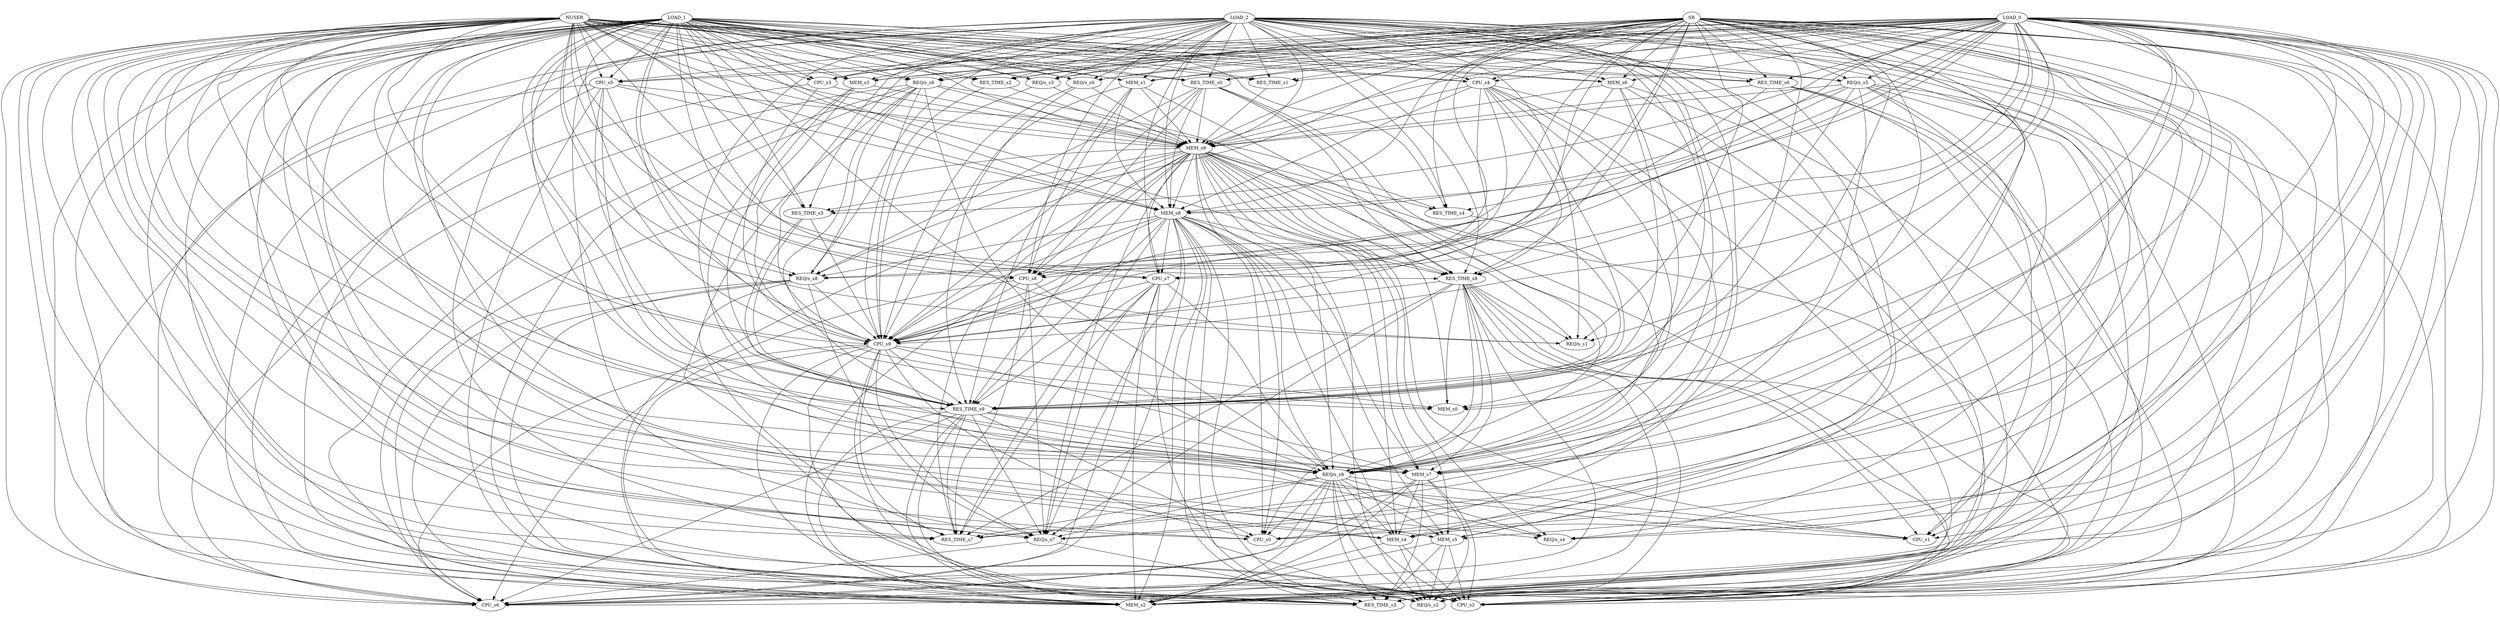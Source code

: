 strict digraph "" {
	graph [fontsize=20,
		ratio=0.4
	];
	NUSER -> "REQ/s_s0";
	NUSER -> RES_TIME_s0;
	NUSER -> CPU_s0;
	NUSER -> MEM_s0;
	NUSER -> "REQ/s_s1";
	NUSER -> RES_TIME_s1;
	NUSER -> CPU_s1;
	NUSER -> MEM_s1;
	NUSER -> "REQ/s_s2";
	NUSER -> RES_TIME_s2;
	NUSER -> CPU_s2;
	NUSER -> MEM_s2;
	NUSER -> "REQ/s_s3";
	NUSER -> RES_TIME_s3;
	NUSER -> CPU_s3;
	NUSER -> MEM_s3;
	NUSER -> "REQ/s_s4";
	NUSER -> RES_TIME_s4;
	NUSER -> CPU_s4;
	NUSER -> MEM_s4;
	NUSER -> "REQ/s_s5";
	NUSER -> RES_TIME_s5;
	NUSER -> CPU_s5;
	NUSER -> MEM_s5;
	NUSER -> "REQ/s_s6";
	NUSER -> RES_TIME_s6;
	NUSER -> CPU_s6;
	NUSER -> MEM_s6;
	NUSER -> "REQ/s_s7";
	NUSER -> RES_TIME_s7;
	NUSER -> CPU_s7;
	NUSER -> MEM_s7;
	NUSER -> "REQ/s_s8";
	NUSER -> RES_TIME_s8;
	NUSER -> CPU_s8;
	NUSER -> MEM_s8;
	NUSER -> "REQ/s_s9";
	NUSER -> RES_TIME_s9;
	NUSER -> CPU_s9;
	NUSER -> MEM_s9;
	LOAD_0 -> "REQ/s_s0";
	LOAD_0 -> RES_TIME_s0;
	LOAD_0 -> CPU_s0;
	LOAD_0 -> MEM_s0;
	LOAD_0 -> "REQ/s_s1";
	LOAD_0 -> RES_TIME_s1;
	LOAD_0 -> CPU_s1;
	LOAD_0 -> MEM_s1;
	LOAD_0 -> "REQ/s_s2";
	LOAD_0 -> RES_TIME_s2;
	LOAD_0 -> CPU_s2;
	LOAD_0 -> MEM_s2;
	LOAD_0 -> "REQ/s_s3";
	LOAD_0 -> RES_TIME_s3;
	LOAD_0 -> CPU_s3;
	LOAD_0 -> MEM_s3;
	LOAD_0 -> "REQ/s_s4";
	LOAD_0 -> RES_TIME_s4;
	LOAD_0 -> CPU_s4;
	LOAD_0 -> MEM_s4;
	LOAD_0 -> "REQ/s_s5";
	LOAD_0 -> RES_TIME_s5;
	LOAD_0 -> CPU_s5;
	LOAD_0 -> MEM_s5;
	LOAD_0 -> "REQ/s_s6";
	LOAD_0 -> RES_TIME_s6;
	LOAD_0 -> CPU_s6;
	LOAD_0 -> MEM_s6;
	LOAD_0 -> "REQ/s_s7";
	LOAD_0 -> RES_TIME_s7;
	LOAD_0 -> CPU_s7;
	LOAD_0 -> MEM_s7;
	LOAD_0 -> "REQ/s_s8";
	LOAD_0 -> RES_TIME_s8;
	LOAD_0 -> CPU_s8;
	LOAD_0 -> MEM_s8;
	LOAD_0 -> "REQ/s_s9";
	LOAD_0 -> RES_TIME_s9;
	LOAD_0 -> CPU_s9;
	LOAD_0 -> MEM_s9;
	LOAD_1 -> "REQ/s_s0";
	LOAD_1 -> RES_TIME_s0;
	LOAD_1 -> CPU_s0;
	LOAD_1 -> MEM_s0;
	LOAD_1 -> "REQ/s_s1";
	LOAD_1 -> RES_TIME_s1;
	LOAD_1 -> CPU_s1;
	LOAD_1 -> MEM_s1;
	LOAD_1 -> "REQ/s_s2";
	LOAD_1 -> RES_TIME_s2;
	LOAD_1 -> CPU_s2;
	LOAD_1 -> MEM_s2;
	LOAD_1 -> "REQ/s_s3";
	LOAD_1 -> RES_TIME_s3;
	LOAD_1 -> CPU_s3;
	LOAD_1 -> MEM_s3;
	LOAD_1 -> "REQ/s_s4";
	LOAD_1 -> RES_TIME_s4;
	LOAD_1 -> CPU_s4;
	LOAD_1 -> MEM_s4;
	LOAD_1 -> "REQ/s_s5";
	LOAD_1 -> RES_TIME_s5;
	LOAD_1 -> CPU_s5;
	LOAD_1 -> MEM_s5;
	LOAD_1 -> "REQ/s_s6";
	LOAD_1 -> RES_TIME_s6;
	LOAD_1 -> CPU_s6;
	LOAD_1 -> MEM_s6;
	LOAD_1 -> "REQ/s_s7";
	LOAD_1 -> RES_TIME_s7;
	LOAD_1 -> CPU_s7;
	LOAD_1 -> MEM_s7;
	LOAD_1 -> "REQ/s_s8";
	LOAD_1 -> RES_TIME_s8;
	LOAD_1 -> CPU_s8;
	LOAD_1 -> MEM_s8;
	LOAD_1 -> "REQ/s_s9";
	LOAD_1 -> RES_TIME_s9;
	LOAD_1 -> CPU_s9;
	LOAD_1 -> MEM_s9;
	LOAD_2 -> "REQ/s_s0";
	LOAD_2 -> RES_TIME_s0;
	LOAD_2 -> CPU_s0;
	LOAD_2 -> MEM_s0;
	LOAD_2 -> "REQ/s_s1";
	LOAD_2 -> RES_TIME_s1;
	LOAD_2 -> CPU_s1;
	LOAD_2 -> MEM_s1;
	LOAD_2 -> "REQ/s_s2";
	LOAD_2 -> RES_TIME_s2;
	LOAD_2 -> CPU_s2;
	LOAD_2 -> MEM_s2;
	LOAD_2 -> "REQ/s_s3";
	LOAD_2 -> RES_TIME_s3;
	LOAD_2 -> CPU_s3;
	LOAD_2 -> MEM_s3;
	LOAD_2 -> "REQ/s_s4";
	LOAD_2 -> RES_TIME_s4;
	LOAD_2 -> CPU_s4;
	LOAD_2 -> MEM_s4;
	LOAD_2 -> "REQ/s_s5";
	LOAD_2 -> RES_TIME_s5;
	LOAD_2 -> CPU_s5;
	LOAD_2 -> MEM_s5;
	LOAD_2 -> "REQ/s_s6";
	LOAD_2 -> RES_TIME_s6;
	LOAD_2 -> CPU_s6;
	LOAD_2 -> MEM_s6;
	LOAD_2 -> "REQ/s_s7";
	LOAD_2 -> RES_TIME_s7;
	LOAD_2 -> CPU_s7;
	LOAD_2 -> MEM_s7;
	LOAD_2 -> "REQ/s_s8";
	LOAD_2 -> RES_TIME_s8;
	LOAD_2 -> CPU_s8;
	LOAD_2 -> MEM_s8;
	LOAD_2 -> "REQ/s_s9";
	LOAD_2 -> RES_TIME_s9;
	LOAD_2 -> CPU_s9;
	LOAD_2 -> MEM_s9;
	SR -> "REQ/s_s0";
	SR -> RES_TIME_s0;
	SR -> CPU_s0;
	SR -> MEM_s0;
	SR -> "REQ/s_s1";
	SR -> RES_TIME_s1;
	SR -> CPU_s1;
	SR -> MEM_s1;
	SR -> "REQ/s_s2";
	SR -> RES_TIME_s2;
	SR -> CPU_s2;
	SR -> MEM_s2;
	SR -> "REQ/s_s3";
	SR -> RES_TIME_s3;
	SR -> CPU_s3;
	SR -> MEM_s3;
	SR -> "REQ/s_s4";
	SR -> RES_TIME_s4;
	SR -> CPU_s4;
	SR -> MEM_s4;
	SR -> "REQ/s_s5";
	SR -> RES_TIME_s5;
	SR -> CPU_s5;
	SR -> MEM_s5;
	SR -> "REQ/s_s6";
	SR -> RES_TIME_s6;
	SR -> CPU_s6;
	SR -> MEM_s6;
	SR -> "REQ/s_s7";
	SR -> RES_TIME_s7;
	SR -> CPU_s7;
	SR -> MEM_s7;
	SR -> "REQ/s_s8";
	SR -> RES_TIME_s8;
	SR -> CPU_s8;
	SR -> MEM_s8;
	SR -> "REQ/s_s9";
	SR -> RES_TIME_s9;
	SR -> CPU_s9;
	SR -> MEM_s9;
	"REQ/s_s0" -> RES_TIME_s9;
	"REQ/s_s0" -> CPU_s9;
	"REQ/s_s0" -> MEM_s9;
	RES_TIME_s0 -> "REQ/s_s8";
	RES_TIME_s0 -> RES_TIME_s8;
	RES_TIME_s0 -> CPU_s8;
	RES_TIME_s0 -> MEM_s8;
	RES_TIME_s0 -> "REQ/s_s9";
	RES_TIME_s0 -> RES_TIME_s9;
	RES_TIME_s0 -> CPU_s9;
	RES_TIME_s0 -> MEM_s9;
	RES_TIME_s1 -> MEM_s9;
	MEM_s1 -> CPU_s8;
	MEM_s1 -> MEM_s8;
	MEM_s1 -> "REQ/s_s9";
	MEM_s1 -> RES_TIME_s9;
	MEM_s1 -> CPU_s9;
	MEM_s1 -> MEM_s9;
	RES_TIME_s2 -> CPU_s9;
	RES_TIME_s2 -> MEM_s9;
	"REQ/s_s3" -> CPU_s9;
	"REQ/s_s3" -> MEM_s9;
	CPU_s3 -> MEM_s2;
	CPU_s3 -> CPU_s9;
	CPU_s3 -> MEM_s9;
	MEM_s3 -> "REQ/s_s9";
	MEM_s3 -> RES_TIME_s9;
	MEM_s3 -> CPU_s9;
	MEM_s3 -> MEM_s9;
	RES_TIME_s4 -> RES_TIME_s9;
	CPU_s4 -> MEM_s2;
	CPU_s4 -> RES_TIME_s3;
	CPU_s4 -> MEM_s7;
	CPU_s4 -> RES_TIME_s8;
	CPU_s4 -> CPU_s8;
	CPU_s4 -> MEM_s8;
	CPU_s4 -> "REQ/s_s9";
	CPU_s4 -> RES_TIME_s9;
	CPU_s4 -> CPU_s9;
	CPU_s4 -> MEM_s9;
	MEM_s4 -> "REQ/s_s2";
	MEM_s4 -> CPU_s2;
	MEM_s4 -> MEM_s2;
	"REQ/s_s5" -> CPU_s1;
	"REQ/s_s5" -> "REQ/s_s2";
	"REQ/s_s5" -> CPU_s2;
	"REQ/s_s5" -> MEM_s2;
	"REQ/s_s5" -> RES_TIME_s3;
	"REQ/s_s5" -> MEM_s8;
	"REQ/s_s5" -> "REQ/s_s9";
	"REQ/s_s5" -> RES_TIME_s9;
	"REQ/s_s5" -> CPU_s9;
	"REQ/s_s5" -> MEM_s9;
	RES_TIME_s5 -> "REQ/s_s9";
	RES_TIME_s5 -> RES_TIME_s9;
	RES_TIME_s5 -> CPU_s9;
	CPU_s5 -> MEM_s2;
	CPU_s5 -> RES_TIME_s3;
	CPU_s5 -> CPU_s6;
	CPU_s5 -> MEM_s8;
	CPU_s5 -> "REQ/s_s9";
	CPU_s5 -> RES_TIME_s9;
	CPU_s5 -> CPU_s9;
	CPU_s5 -> MEM_s9;
	MEM_s5 -> "REQ/s_s2";
	MEM_s5 -> CPU_s2;
	MEM_s5 -> MEM_s2;
	MEM_s5 -> RES_TIME_s3;
	"REQ/s_s6" -> CPU_s2;
	"REQ/s_s6" -> MEM_s2;
	"REQ/s_s6" -> RES_TIME_s3;
	"REQ/s_s6" -> CPU_s6;
	"REQ/s_s6" -> "REQ/s_s8";
	"REQ/s_s6" -> RES_TIME_s8;
	"REQ/s_s6" -> "REQ/s_s9";
	"REQ/s_s6" -> RES_TIME_s9;
	"REQ/s_s6" -> CPU_s9;
	"REQ/s_s6" -> MEM_s9;
	RES_TIME_s6 -> "REQ/s_s2";
	RES_TIME_s6 -> CPU_s2;
	RES_TIME_s6 -> MEM_s2;
	RES_TIME_s6 -> RES_TIME_s3;
	RES_TIME_s6 -> CPU_s9;
	RES_TIME_s6 -> MEM_s9;
	MEM_s6 -> CPU_s2;
	MEM_s6 -> MEM_s2;
	MEM_s6 -> "REQ/s_s9";
	MEM_s6 -> RES_TIME_s9;
	MEM_s6 -> CPU_s9;
	MEM_s6 -> MEM_s9;
	"REQ/s_s7" -> RES_TIME_s3;
	"REQ/s_s7" -> CPU_s6;
	CPU_s7 -> CPU_s2;
	CPU_s7 -> MEM_s2;
	CPU_s7 -> CPU_s6;
	CPU_s7 -> "REQ/s_s7";
	CPU_s7 -> RES_TIME_s7;
	CPU_s7 -> "REQ/s_s9";
	CPU_s7 -> RES_TIME_s9;
	CPU_s7 -> CPU_s9;
	MEM_s7 -> "REQ/s_s2";
	MEM_s7 -> CPU_s2;
	MEM_s7 -> MEM_s2;
	MEM_s7 -> RES_TIME_s3;
	MEM_s7 -> MEM_s4;
	MEM_s7 -> CPU_s6;
	"REQ/s_s8" -> MEM_s2;
	"REQ/s_s8" -> RES_TIME_s3;
	"REQ/s_s8" -> CPU_s6;
	"REQ/s_s8" -> "REQ/s_s7";
	"REQ/s_s8" -> RES_TIME_s7;
	"REQ/s_s8" -> CPU_s9;
	RES_TIME_s8 -> CPU_s0;
	RES_TIME_s8 -> MEM_s0;
	RES_TIME_s8 -> "REQ/s_s1";
	RES_TIME_s8 -> CPU_s1;
	RES_TIME_s8 -> "REQ/s_s2";
	RES_TIME_s8 -> CPU_s2;
	RES_TIME_s8 -> MEM_s2;
	RES_TIME_s8 -> RES_TIME_s3;
	RES_TIME_s8 -> CPU_s6;
	RES_TIME_s8 -> "REQ/s_s7";
	RES_TIME_s8 -> RES_TIME_s7;
	RES_TIME_s8 -> MEM_s7;
	RES_TIME_s8 -> "REQ/s_s9";
	RES_TIME_s8 -> CPU_s9;
	CPU_s8 -> MEM_s2;
	CPU_s8 -> CPU_s6;
	CPU_s8 -> "REQ/s_s7";
	CPU_s8 -> RES_TIME_s7;
	CPU_s8 -> "REQ/s_s9";
	MEM_s8 -> CPU_s0;
	MEM_s8 -> "REQ/s_s2";
	MEM_s8 -> CPU_s2;
	MEM_s8 -> MEM_s2;
	MEM_s8 -> RES_TIME_s3;
	MEM_s8 -> MEM_s4;
	MEM_s8 -> MEM_s5;
	MEM_s8 -> CPU_s6;
	MEM_s8 -> "REQ/s_s7";
	MEM_s8 -> RES_TIME_s7;
	MEM_s8 -> CPU_s7;
	MEM_s8 -> MEM_s7;
	MEM_s8 -> "REQ/s_s8";
	MEM_s8 -> RES_TIME_s8;
	MEM_s8 -> CPU_s8;
	MEM_s8 -> "REQ/s_s9";
	MEM_s8 -> RES_TIME_s9;
	MEM_s8 -> CPU_s9;
	"REQ/s_s9" -> CPU_s0;
	"REQ/s_s9" -> CPU_s1;
	"REQ/s_s9" -> "REQ/s_s2";
	"REQ/s_s9" -> CPU_s2;
	"REQ/s_s9" -> MEM_s2;
	"REQ/s_s9" -> RES_TIME_s3;
	"REQ/s_s9" -> "REQ/s_s4";
	"REQ/s_s9" -> MEM_s4;
	"REQ/s_s9" -> MEM_s5;
	"REQ/s_s9" -> CPU_s6;
	"REQ/s_s9" -> "REQ/s_s7";
	"REQ/s_s9" -> RES_TIME_s7;
	RES_TIME_s9 -> CPU_s0;
	RES_TIME_s9 -> "REQ/s_s2";
	RES_TIME_s9 -> CPU_s2;
	RES_TIME_s9 -> MEM_s2;
	RES_TIME_s9 -> CPU_s6;
	RES_TIME_s9 -> "REQ/s_s7";
	RES_TIME_s9 -> RES_TIME_s7;
	RES_TIME_s9 -> MEM_s7;
	RES_TIME_s9 -> "REQ/s_s9";
	CPU_s9 -> CPU_s0;
	CPU_s9 -> MEM_s0;
	CPU_s9 -> "REQ/s_s2";
	CPU_s9 -> CPU_s2;
	CPU_s9 -> MEM_s2;
	CPU_s9 -> RES_TIME_s3;
	CPU_s9 -> CPU_s6;
	CPU_s9 -> "REQ/s_s7";
	CPU_s9 -> RES_TIME_s7;
	CPU_s9 -> MEM_s7;
	CPU_s9 -> RES_TIME_s9;
	MEM_s9 -> CPU_s0;
	MEM_s9 -> MEM_s0;
	MEM_s9 -> "REQ/s_s1";
	MEM_s9 -> CPU_s1;
	MEM_s9 -> "REQ/s_s2";
	MEM_s9 -> CPU_s2;
	MEM_s9 -> MEM_s2;
	MEM_s9 -> RES_TIME_s3;
	MEM_s9 -> "REQ/s_s4";
	MEM_s9 -> RES_TIME_s4;
	MEM_s9 -> MEM_s4;
	MEM_s9 -> RES_TIME_s5;
	MEM_s9 -> MEM_s5;
	MEM_s9 -> CPU_s6;
	MEM_s9 -> "REQ/s_s7";
	MEM_s9 -> RES_TIME_s7;
	MEM_s9 -> CPU_s7;
	MEM_s9 -> MEM_s7;
	MEM_s9 -> "REQ/s_s8";
	MEM_s9 -> RES_TIME_s8;
	MEM_s9 -> CPU_s8;
	MEM_s9 -> MEM_s8;
	MEM_s9 -> "REQ/s_s9";
	MEM_s9 -> RES_TIME_s9;
	MEM_s9 -> CPU_s9;
}
